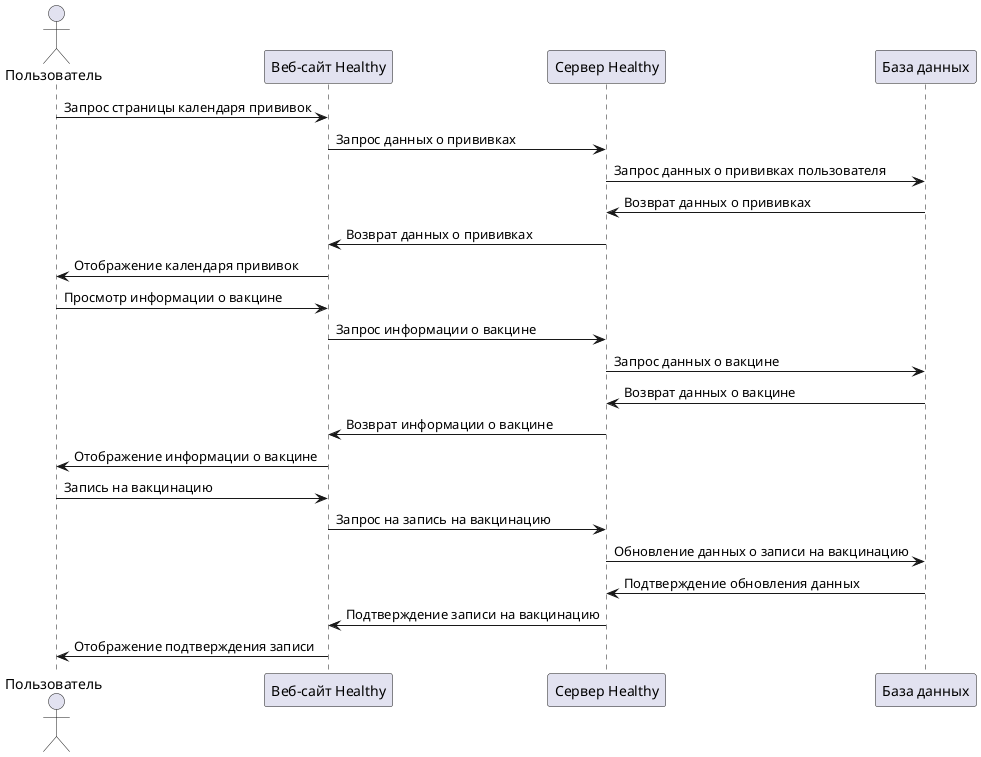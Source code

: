 @startuml
actor Пользователь as user
participant "Веб-сайт Healthy" as website
participant "Сервер Healthy" as server
participant "База данных" as db

user -> website: Запрос страницы календаря прививок
website -> server: Запрос данных о прививках
server -> db: Запрос данных о прививках пользователя
db -> server: Возврат данных о прививках
server -> website: Возврат данных о прививках
website -> user: Отображение календаря прививок

user -> website: Просмотр информации о вакцине
website -> server: Запрос информации о вакцине
server -> db: Запрос данных о вакцине
db -> server: Возврат данных о вакцине
server -> website: Возврат информации о вакцине
website -> user: Отображение информации о вакцине

user -> website: Запись на вакцинацию
website -> server: Запрос на запись на вакцинацию
server -> db: Обновление данных о записи на вакцинацию
db -> server: Подтверждение обновления данных
server -> website: Подтверждение записи на вакцинацию
website -> user: Отображение подтверждения записи

@enduml
